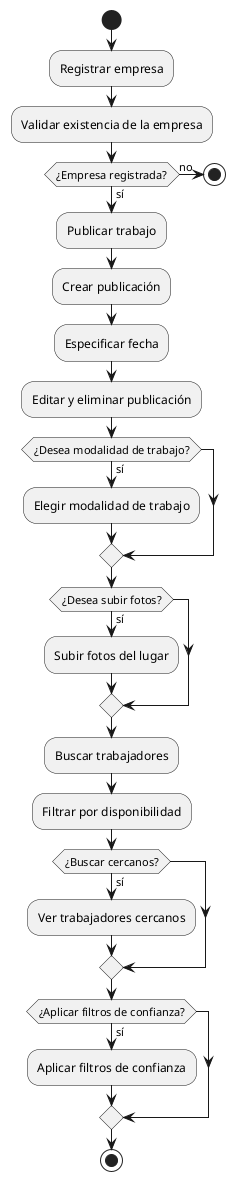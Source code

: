 @startuml proceso_empleador
start

:Registrar empresa;
:Validar existencia de la empresa;

if (¿Empresa registrada?) then (sí)
  :Publicar trabajo;
  :Crear publicación;
  :Especificar fecha;
  :Editar y eliminar publicación;

  if (¿Desea modalidad de trabajo?) then (sí)
    :Elegir modalidad de trabajo;
  endif

  if (¿Desea subir fotos?) then (sí)
    :Subir fotos del lugar;
  endif

  :Buscar trabajadores;
  :Filtrar por disponibilidad;

  if (¿Buscar cercanos?) then (sí)
    :Ver trabajadores cercanos;
  endif

  if (¿Aplicar filtros de confianza?) then (sí)
    :Aplicar filtros de confianza;
  endif

else (no)
  stop
endif

stop
@enduml
